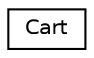 digraph "Jerarquia Gràfica de la Classe"
{
  edge [fontname="Helvetica",fontsize="10",labelfontname="Helvetica",labelfontsize="10"];
  node [fontname="Helvetica",fontsize="10",shape=record];
  rankdir="LR";
  Node1 [label="Cart",height=0.2,width=0.4,color="black", fillcolor="white", style="filled",URL="$classCart.html"];
}
